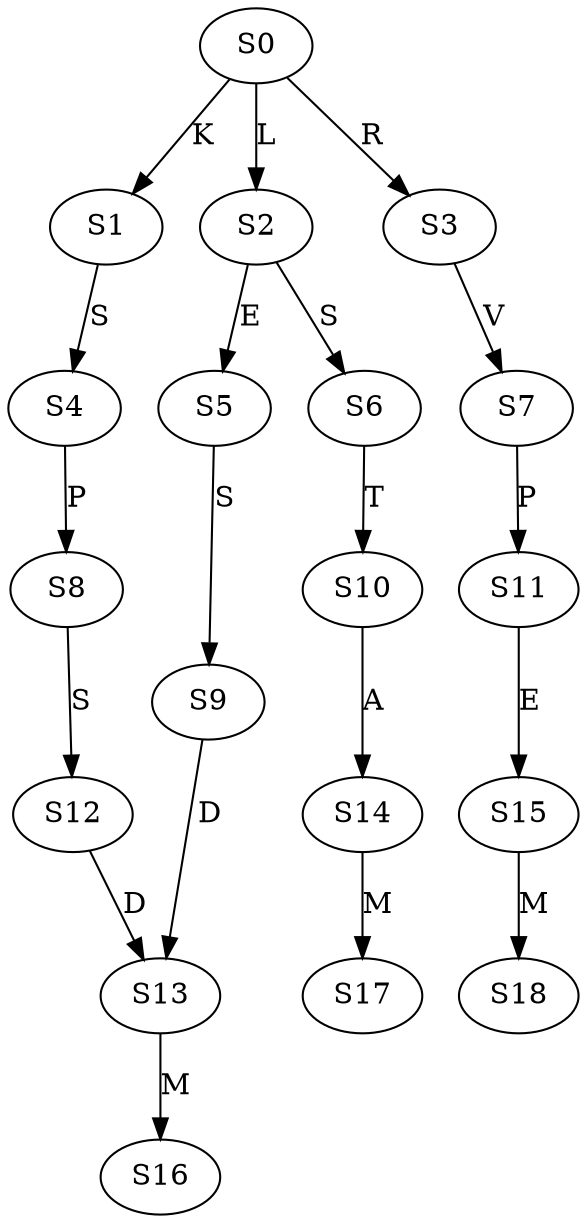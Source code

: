 strict digraph  {
	S0 -> S1 [ label = K ];
	S0 -> S2 [ label = L ];
	S0 -> S3 [ label = R ];
	S1 -> S4 [ label = S ];
	S2 -> S5 [ label = E ];
	S2 -> S6 [ label = S ];
	S3 -> S7 [ label = V ];
	S4 -> S8 [ label = P ];
	S5 -> S9 [ label = S ];
	S6 -> S10 [ label = T ];
	S7 -> S11 [ label = P ];
	S8 -> S12 [ label = S ];
	S9 -> S13 [ label = D ];
	S10 -> S14 [ label = A ];
	S11 -> S15 [ label = E ];
	S12 -> S13 [ label = D ];
	S13 -> S16 [ label = M ];
	S14 -> S17 [ label = M ];
	S15 -> S18 [ label = M ];
}
